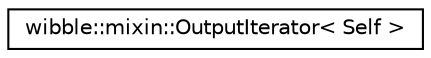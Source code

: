 digraph G
{
  edge [fontname="Helvetica",fontsize="10",labelfontname="Helvetica",labelfontsize="10"];
  node [fontname="Helvetica",fontsize="10",shape=record];
  rankdir="LR";
  Node1 [label="wibble::mixin::OutputIterator\< Self \>",height=0.2,width=0.4,color="black", fillcolor="white", style="filled",URL="$structwibble_1_1mixin_1_1OutputIterator.html",tooltip="Mixin with output iterator paperwork."];
}
